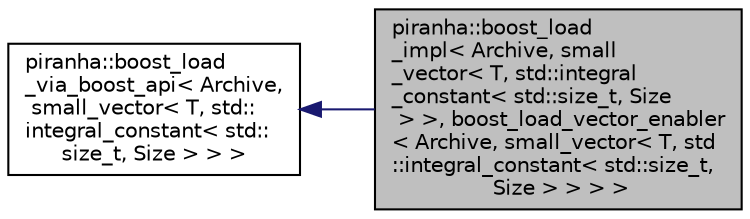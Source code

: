 digraph "piranha::boost_load_impl&lt; Archive, small_vector&lt; T, std::integral_constant&lt; std::size_t, Size &gt; &gt;, boost_load_vector_enabler&lt; Archive, small_vector&lt; T, std::integral_constant&lt; std::size_t, Size &gt; &gt; &gt; &gt;"
{
  edge [fontname="Helvetica",fontsize="10",labelfontname="Helvetica",labelfontsize="10"];
  node [fontname="Helvetica",fontsize="10",shape=record];
  rankdir="LR";
  Node2 [label="piranha::boost_load\l_impl\< Archive, small\l_vector\< T, std::integral\l_constant\< std::size_t, Size\l \> \>, boost_load_vector_enabler\l\< Archive, small_vector\< T, std\l::integral_constant\< std::size_t,\l Size \> \> \> \>",height=0.2,width=0.4,color="black", fillcolor="grey75", style="filled", fontcolor="black"];
  Node3 -> Node2 [dir="back",color="midnightblue",fontsize="10",style="solid",fontname="Helvetica"];
  Node3 [label="piranha::boost_load\l_via_boost_api\< Archive,\l small_vector\< T, std::\lintegral_constant\< std::\lsize_t, Size \> \> \>",height=0.2,width=0.4,color="black", fillcolor="white", style="filled",URL="$structpiranha_1_1boost__load__via__boost__api.html"];
}
